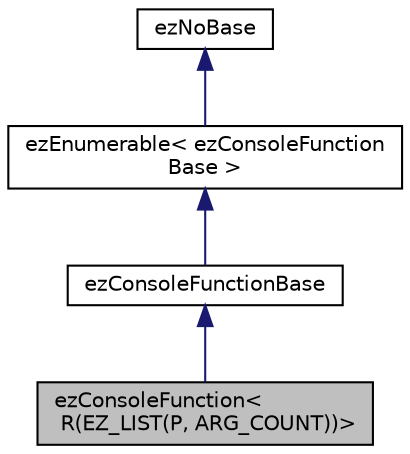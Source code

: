 digraph "ezConsoleFunction&lt; R(EZ_LIST(P, ARG_COUNT))&gt;"
{
 // LATEX_PDF_SIZE
  edge [fontname="Helvetica",fontsize="10",labelfontname="Helvetica",labelfontsize="10"];
  node [fontname="Helvetica",fontsize="10",shape=record];
  Node1 [label="ezConsoleFunction\<\l R(EZ_LIST(P, ARG_COUNT))\>",height=0.2,width=0.4,color="black", fillcolor="grey75", style="filled", fontcolor="black",tooltip=" "];
  Node2 -> Node1 [dir="back",color="midnightblue",fontsize="10",style="solid",fontname="Helvetica"];
  Node2 [label="ezConsoleFunctionBase",height=0.2,width=0.4,color="black", fillcolor="white", style="filled",URL="$df/d47/classez_console_function_base.htm",tooltip="Base class for all types of ezConsoleFunction, represents functions to be exposed to ezConsole."];
  Node3 -> Node2 [dir="back",color="midnightblue",fontsize="10",style="solid",fontname="Helvetica"];
  Node3 [label="ezEnumerable\< ezConsoleFunction\lBase \>",height=0.2,width=0.4,color="black", fillcolor="white", style="filled",URL="$d5/d0b/classez_enumerable.htm",tooltip=" "];
  Node4 -> Node3 [dir="back",color="midnightblue",fontsize="10",style="solid",fontname="Helvetica"];
  Node4 [label="ezNoBase",height=0.2,width=0.4,color="black", fillcolor="white", style="filled",URL="$d4/d02/classez_no_base.htm",tooltip="Dummy type to pass to templates and macros that expect a base type for a class that has no base."];
}
